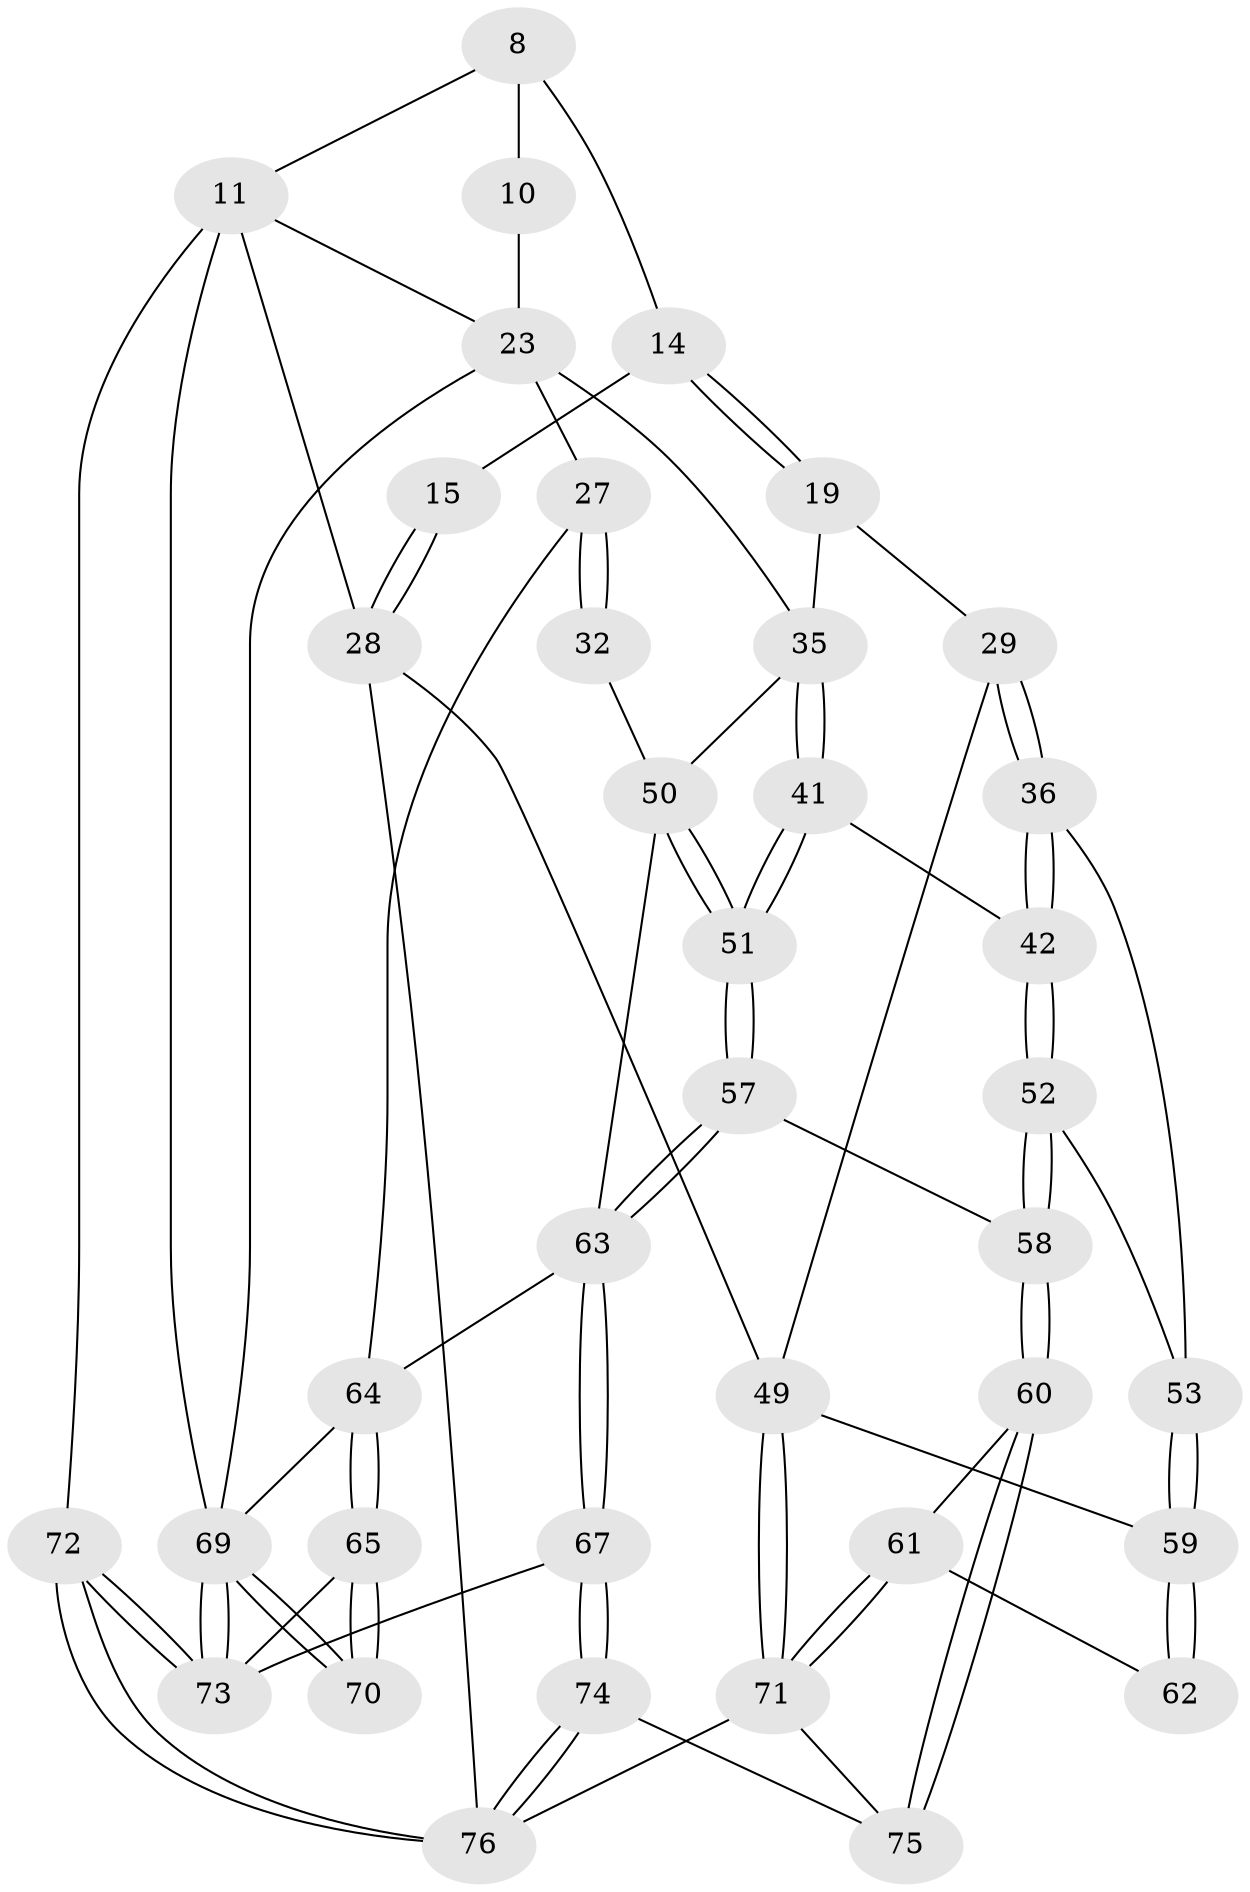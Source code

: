 // original degree distribution, {3: 0.02631578947368421, 4: 0.27631578947368424, 6: 0.25, 5: 0.4473684210526316}
// Generated by graph-tools (version 1.1) at 2025/00/03/09/25 05:00:30]
// undirected, 38 vertices, 89 edges
graph export_dot {
graph [start="1"]
  node [color=gray90,style=filled];
  8 [pos="+0.4653501223508282+0.08218382142041332",super="+2"];
  10 [pos="+0.6464341890440735+0.08804043753794939"];
  11 [pos="+0.8680371625024005+0.08626138446947697",super="+3+4"];
  14 [pos="+0.34570009477943925+0.19106329882466902",super="+9"];
  15 [pos="+0.32992738749685924+0.18487675908174786",super="+6"];
  19 [pos="+0.3678185339720955+0.2456662289843668"];
  23 [pos="+0.847090678283152+0.219856026244135",super="+13+17"];
  27 [pos="+0.9498198130445094+0.4494345791910555",super="+24+25"];
  28 [pos="+0+0.08181912460945215",super="+5"];
  29 [pos="+0.23265717297004848+0.3832202810901081"];
  32 [pos="+0.9363158845892492+0.4524780116123389"];
  35 [pos="+0.5421884010725262+0.3424305623427656",super="+18"];
  36 [pos="+0.23976612664114869+0.40867289456535405"];
  41 [pos="+0.5282808092200068+0.4258540125382813"];
  42 [pos="+0.3713590246757962+0.548394218854151"];
  49 [pos="+0.029694633056668668+0.770868021181731",super="+47"];
  50 [pos="+0.6769363838594961+0.5769436009570323",super="+34+33"];
  51 [pos="+0.5926054667037025+0.5891487954998171"];
  52 [pos="+0.3647698919870186+0.566280210826142"];
  53 [pos="+0.3529437743822127+0.5705867993769708",super="+37"];
  57 [pos="+0.5768919623178455+0.6650398669767461"];
  58 [pos="+0.4303160906461013+0.7045981530627737"];
  59 [pos="+0.2856705069508846+0.6189418118152601",super="+48"];
  60 [pos="+0.4094246472072497+0.7370737295383288"];
  61 [pos="+0.2833947227098882+0.6968801699234616"];
  62 [pos="+0.27926400326477646+0.6436774833607247"];
  63 [pos="+0.6602328875697132+0.7793748807691195",super="+55+54"];
  64 [pos="+0.8653495027544571+0.7262210626389477",super="+56"];
  65 [pos="+0.8583137847742821+0.7876494984828234"];
  67 [pos="+0.6940030698892167+0.8747494772245378"];
  69 [pos="+1+0.9425060584633475",super="+20+16+68"];
  70 [pos="+1+0.8624277901429828"];
  71 [pos="+0+0.9270287811906525",super="+45"];
  72 [pos="+1+1"];
  73 [pos="+1+1",super="+66"];
  74 [pos="+0.6401029065651588+0.9730568376052958"];
  75 [pos="+0.39430895690685697+0.833703489204779"];
  76 [pos="+0.6346563456133031+1",super="+46"];
  8 -- 10 [weight=2];
  8 -- 11;
  8 -- 14;
  10 -- 23;
  11 -- 69 [weight=2];
  11 -- 72;
  11 -- 23;
  11 -- 28;
  14 -- 15 [weight=2];
  14 -- 19;
  14 -- 19;
  15 -- 28 [weight=2];
  15 -- 28;
  19 -- 29;
  19 -- 35;
  23 -- 27 [weight=2];
  23 -- 35;
  23 -- 69;
  27 -- 32 [weight=2];
  27 -- 32;
  27 -- 64;
  28 -- 49;
  28 -- 76;
  29 -- 36;
  29 -- 36;
  29 -- 49;
  32 -- 50;
  35 -- 41;
  35 -- 41;
  35 -- 50;
  36 -- 42;
  36 -- 42;
  36 -- 53;
  41 -- 42;
  41 -- 51;
  41 -- 51;
  42 -- 52;
  42 -- 52;
  49 -- 71 [weight=3];
  49 -- 71;
  49 -- 59 [weight=2];
  50 -- 51;
  50 -- 51;
  50 -- 63 [weight=2];
  51 -- 57;
  51 -- 57;
  52 -- 53;
  52 -- 58;
  52 -- 58;
  53 -- 59 [weight=2];
  53 -- 59;
  57 -- 58;
  57 -- 63;
  57 -- 63;
  58 -- 60;
  58 -- 60;
  59 -- 62 [weight=2];
  59 -- 62;
  60 -- 61;
  60 -- 75;
  60 -- 75;
  61 -- 62;
  61 -- 71;
  61 -- 71;
  63 -- 67;
  63 -- 67;
  63 -- 64;
  64 -- 65;
  64 -- 65;
  64 -- 69 [weight=2];
  65 -- 70;
  65 -- 70;
  65 -- 73;
  67 -- 74;
  67 -- 74;
  67 -- 73;
  69 -- 70 [weight=2];
  69 -- 70;
  69 -- 73;
  69 -- 73;
  71 -- 75;
  71 -- 76;
  72 -- 73;
  72 -- 73;
  72 -- 76 [weight=2];
  72 -- 76;
  74 -- 75;
  74 -- 76;
  74 -- 76;
}
